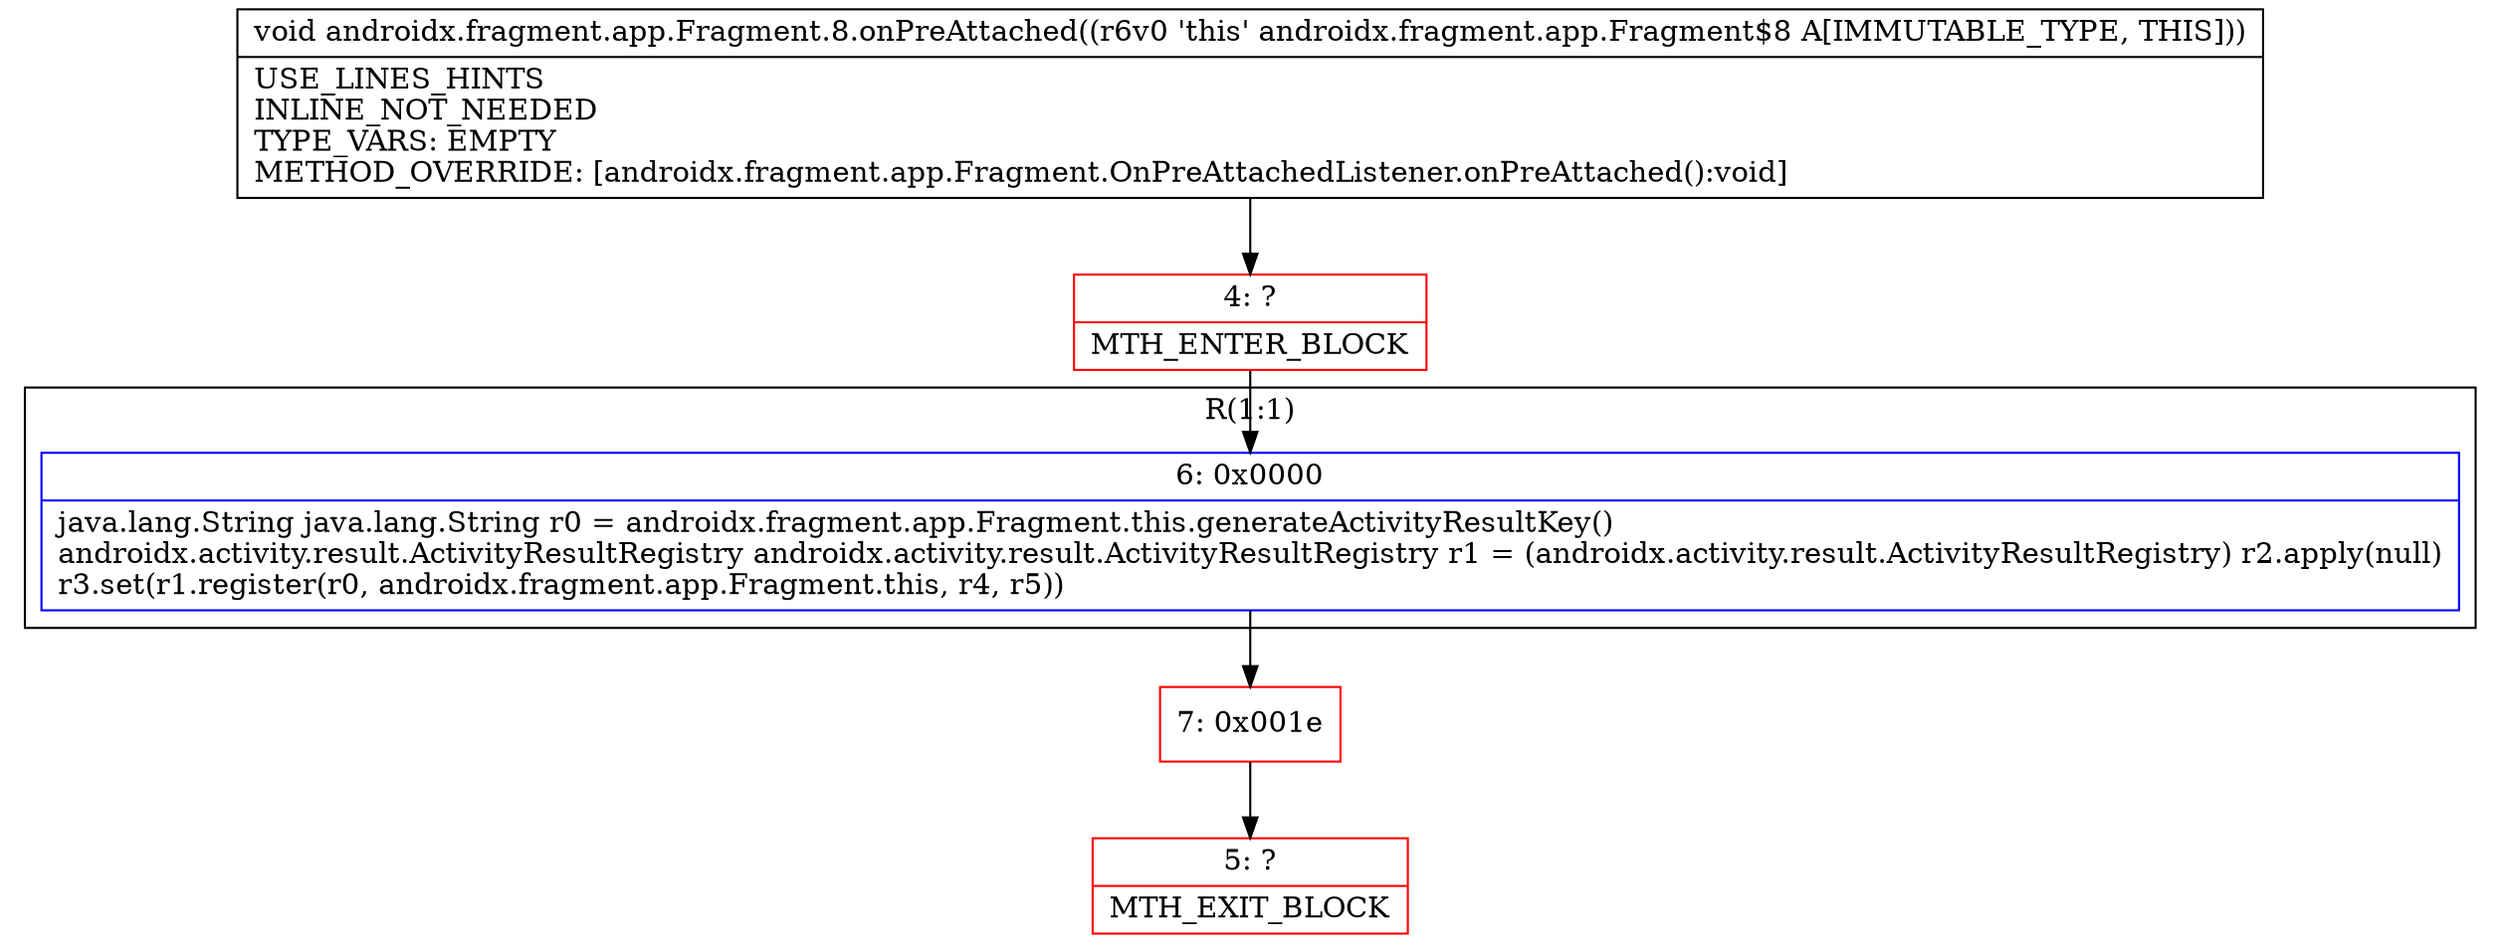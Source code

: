 digraph "CFG forandroidx.fragment.app.Fragment.8.onPreAttached()V" {
subgraph cluster_Region_911171603 {
label = "R(1:1)";
node [shape=record,color=blue];
Node_6 [shape=record,label="{6\:\ 0x0000|java.lang.String java.lang.String r0 = androidx.fragment.app.Fragment.this.generateActivityResultKey()\landroidx.activity.result.ActivityResultRegistry androidx.activity.result.ActivityResultRegistry r1 = (androidx.activity.result.ActivityResultRegistry) r2.apply(null)\lr3.set(r1.register(r0, androidx.fragment.app.Fragment.this, r4, r5))\l}"];
}
Node_4 [shape=record,color=red,label="{4\:\ ?|MTH_ENTER_BLOCK\l}"];
Node_7 [shape=record,color=red,label="{7\:\ 0x001e}"];
Node_5 [shape=record,color=red,label="{5\:\ ?|MTH_EXIT_BLOCK\l}"];
MethodNode[shape=record,label="{void androidx.fragment.app.Fragment.8.onPreAttached((r6v0 'this' androidx.fragment.app.Fragment$8 A[IMMUTABLE_TYPE, THIS]))  | USE_LINES_HINTS\lINLINE_NOT_NEEDED\lTYPE_VARS: EMPTY\lMETHOD_OVERRIDE: [androidx.fragment.app.Fragment.OnPreAttachedListener.onPreAttached():void]\l}"];
MethodNode -> Node_4;Node_6 -> Node_7;
Node_4 -> Node_6;
Node_7 -> Node_5;
}

